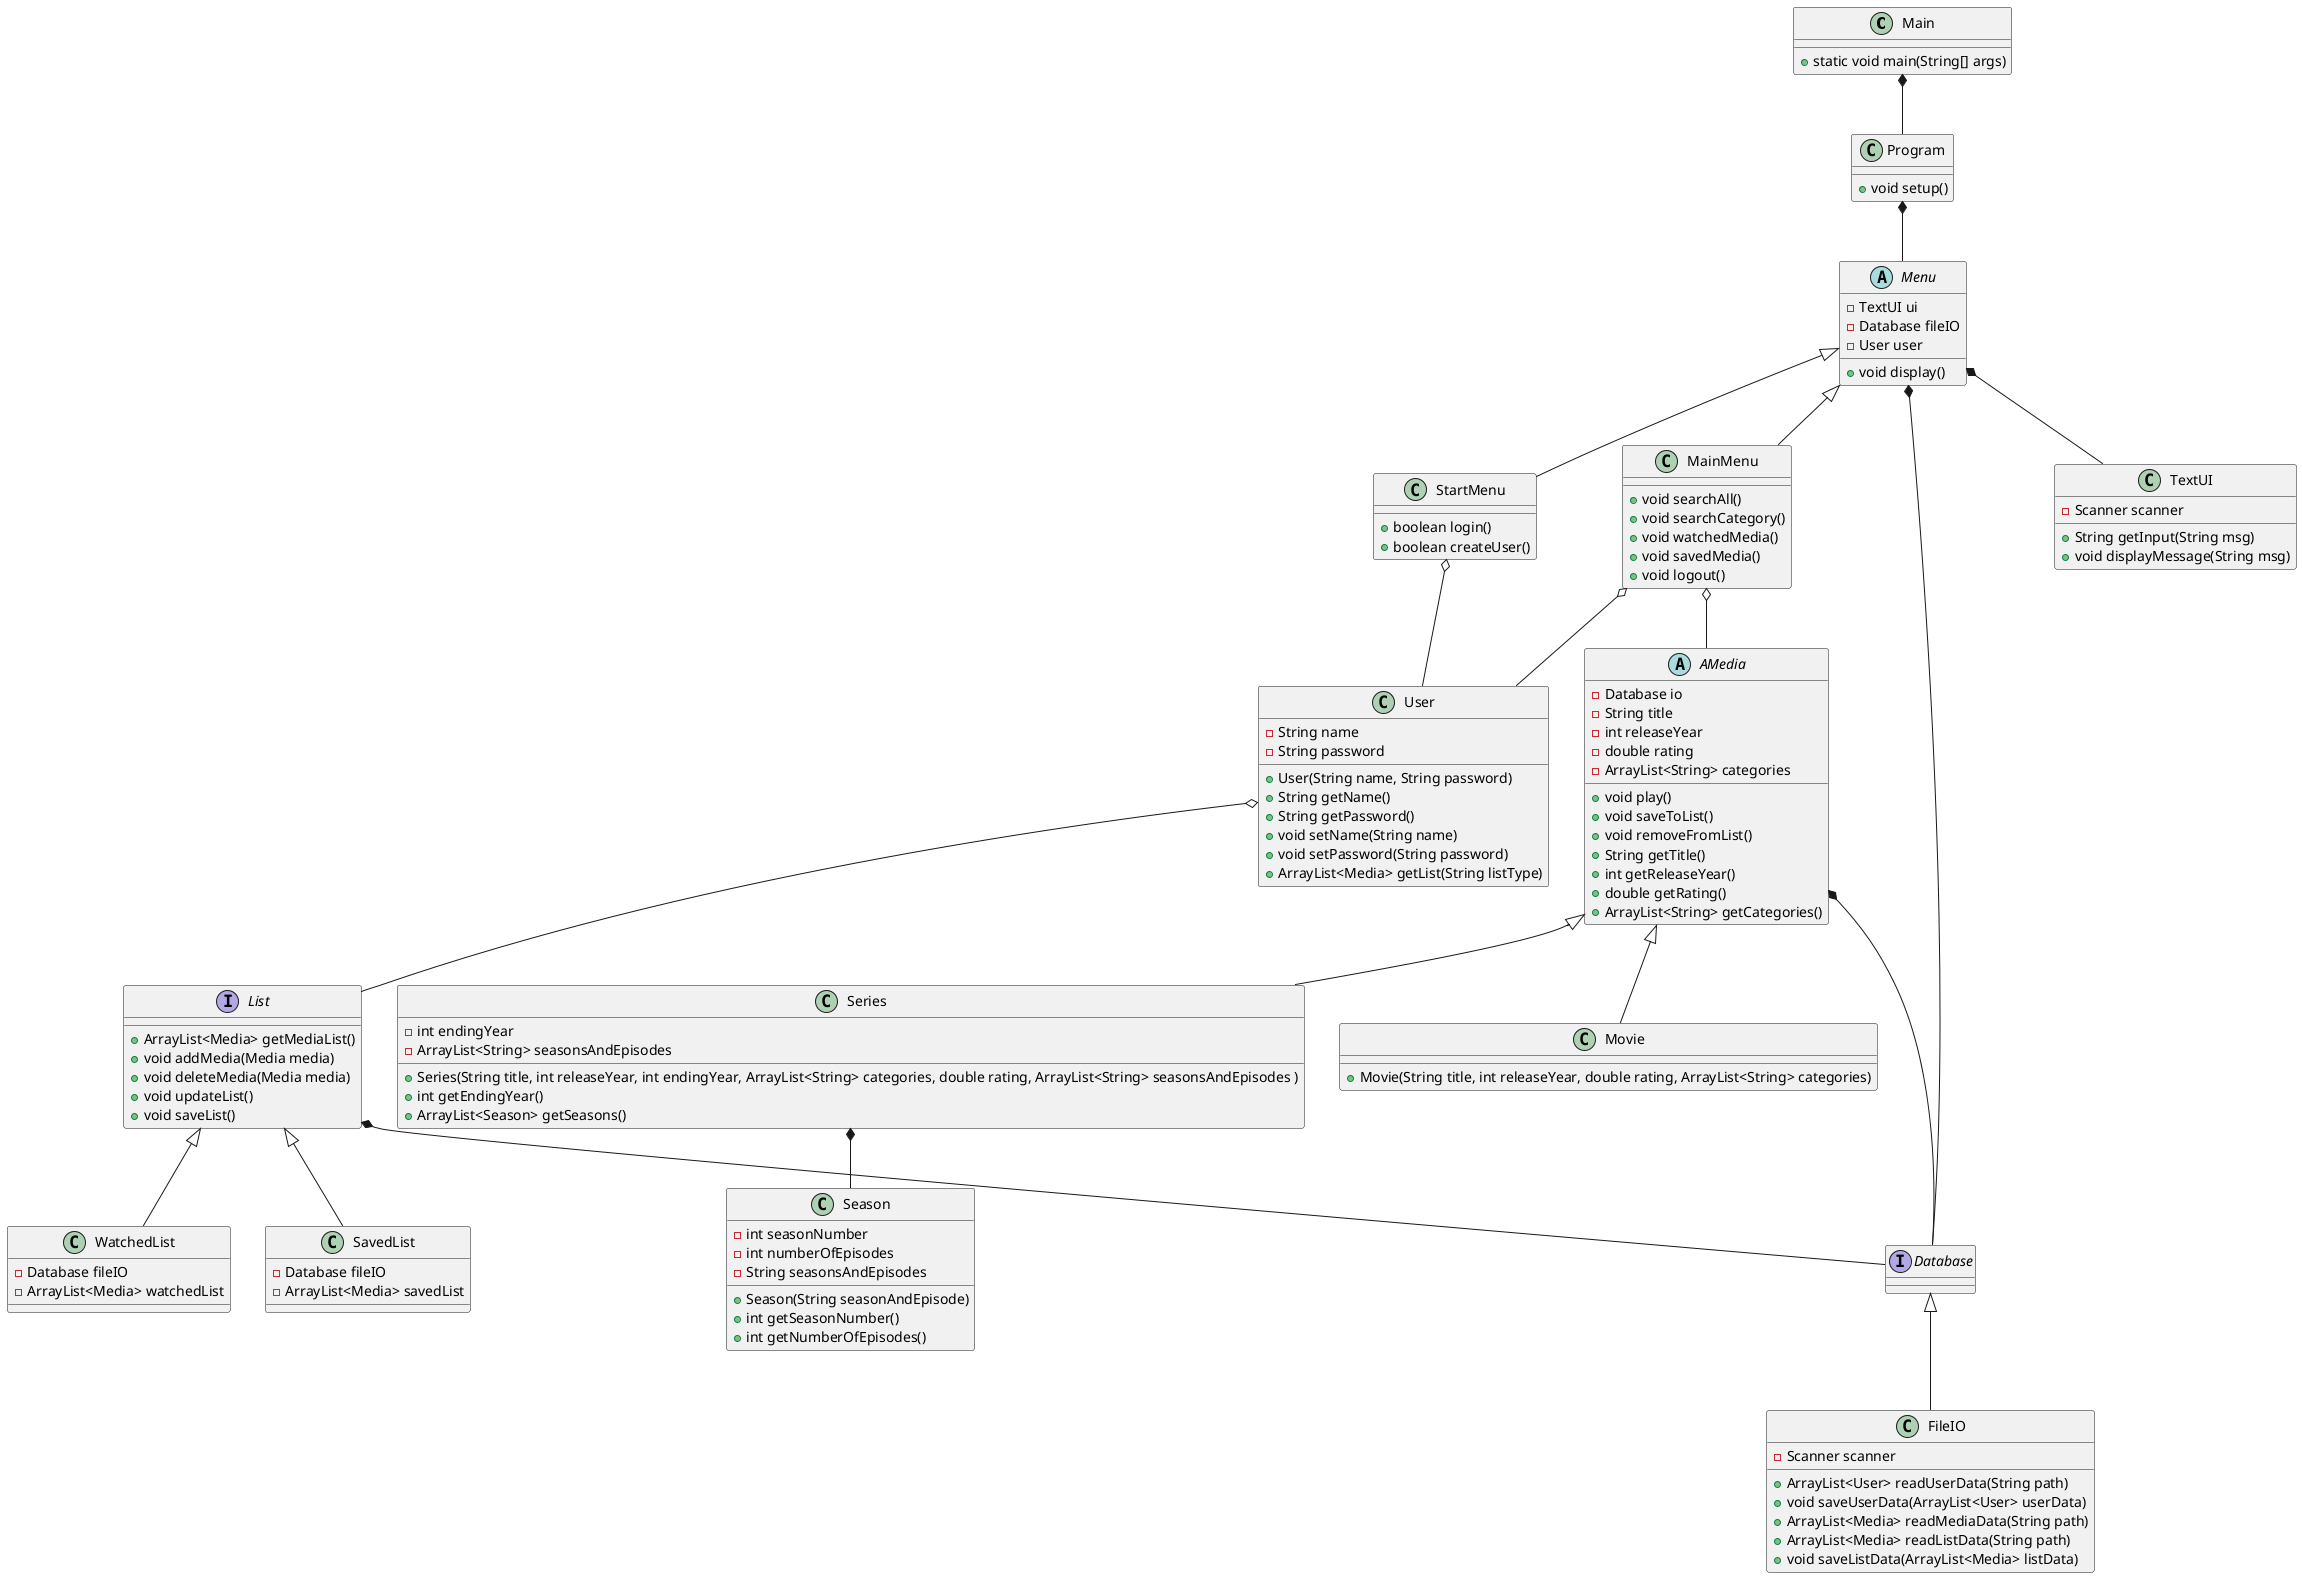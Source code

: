 @startuml
class Main
class Program
abstract Menu
class StartMenu
class MainMenu
class TextUI
class FileIO
interface List
class WatchedList
class SavedList
class User
class Movie
class Series
class Season
interface Database
abstract AMedia

Main *-- Program
Program *-- Menu
Menu <|-- StartMenu
Menu <|-- MainMenu
Menu *-- TextUI
Menu *-- Database
StartMenu o-- User
MainMenu o-- User
MainMenu o-- AMedia
User o-- List
List <|-- WatchedList
List <|-- SavedList
List *-- Database
AMedia *-- Database
AMedia <|-- Movie
AMedia <|-- Series
Series *-- Season
Database <|-- FileIO


Main : + static void main(String[] args)

Program : + void setup()

TextUI : - Scanner scanner
TextUI : + String getInput(String msg)
TextUI : + void displayMessage(String msg)

FileIO : - Scanner scanner
FileIO : + ArrayList<User> readUserData(String path)
FileIO : + void saveUserData(ArrayList<User> userData)
FileIO : + ArrayList<Media> readMediaData(String path)
FileIO : + ArrayList<Media> readListData(String path)
FileIO : + void saveListData(ArrayList<Media> listData)

Menu : - TextUI ui
Menu : - Database fileIO
Menu : - User user
Menu : + void display()

StartMenu : + boolean login()
StartMenu : + boolean createUser()

MainMenu : + void searchAll()
MainMenu : + void searchCategory()
MainMenu : + void watchedMedia()
MainMenu : + void savedMedia()
MainMenu : + void logout()

AMedia : - Database io
AMedia : - String title
AMedia : - int releaseYear
AMedia : - double rating
AMedia : - ArrayList<String> categories
AMedia : + void play()
AMedia : + void saveToList()
AMedia : + void removeFromList()
AMedia : + String getTitle()
AMedia : + int getReleaseYear()
AMedia : + double getRating()
AMedia : + ArrayList<String> getCategories()

Movie : + Movie(String title, int releaseYear, double rating, ArrayList<String> categories)

Series : - int endingYear
Series : - ArrayList<String> seasonsAndEpisodes
Series : + Series(String title, int releaseYear, int endingYear, ArrayList<String> categories, double rating, ArrayList<String> seasonsAndEpisodes )
Series : + int getEndingYear()
Series : + ArrayList<Season> getSeasons()

Season : - int seasonNumber
Season : - int numberOfEpisodes
Season : - String seasonsAndEpisodes
Season : + Season(String seasonAndEpisode)
Season : + int getSeasonNumber()
Season : + int getNumberOfEpisodes()

User : - String name
User : - String password
User : + User(String name, String password)
User : + String getName()
User : + String getPassword()
User : + void setName(String name)
User : + void setPassword(String password)
User : + ArrayList<Media> getList(String listType)

List : + ArrayList<Media> getMediaList()
List : + void addMedia(Media media)
List : + void deleteMedia(Media media)
List : + void updateList()
List : + void saveList()

WatchedList : - Database fileIO
WatchedList : - ArrayList<Media> watchedList

SavedList : - Database fileIO
SavedList : - ArrayList<Media> savedList

@enduml